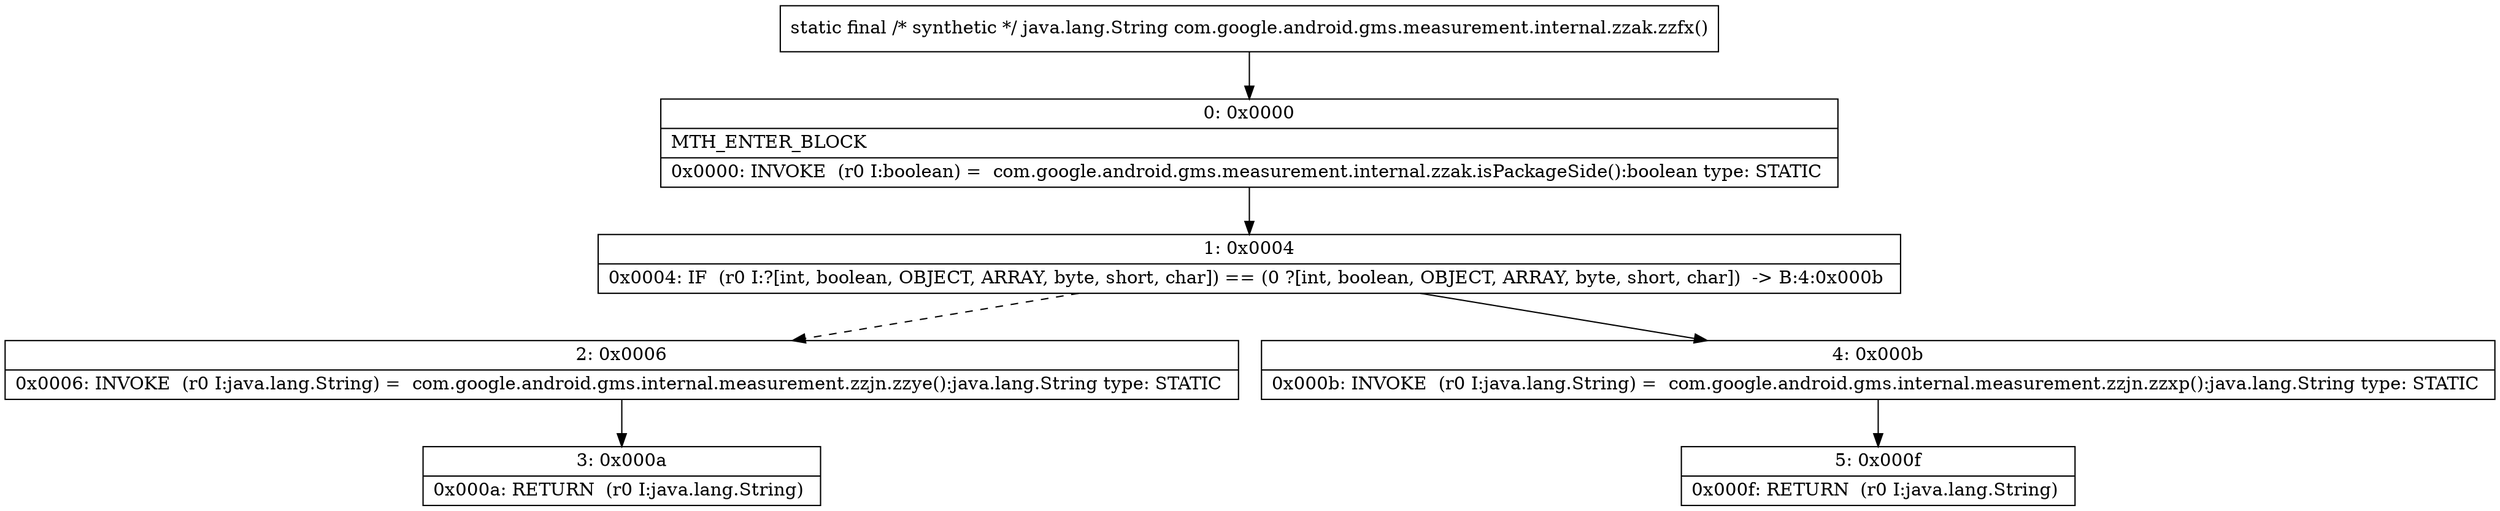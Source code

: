 digraph "CFG forcom.google.android.gms.measurement.internal.zzak.zzfx()Ljava\/lang\/String;" {
Node_0 [shape=record,label="{0\:\ 0x0000|MTH_ENTER_BLOCK\l|0x0000: INVOKE  (r0 I:boolean) =  com.google.android.gms.measurement.internal.zzak.isPackageSide():boolean type: STATIC \l}"];
Node_1 [shape=record,label="{1\:\ 0x0004|0x0004: IF  (r0 I:?[int, boolean, OBJECT, ARRAY, byte, short, char]) == (0 ?[int, boolean, OBJECT, ARRAY, byte, short, char])  \-\> B:4:0x000b \l}"];
Node_2 [shape=record,label="{2\:\ 0x0006|0x0006: INVOKE  (r0 I:java.lang.String) =  com.google.android.gms.internal.measurement.zzjn.zzye():java.lang.String type: STATIC \l}"];
Node_3 [shape=record,label="{3\:\ 0x000a|0x000a: RETURN  (r0 I:java.lang.String) \l}"];
Node_4 [shape=record,label="{4\:\ 0x000b|0x000b: INVOKE  (r0 I:java.lang.String) =  com.google.android.gms.internal.measurement.zzjn.zzxp():java.lang.String type: STATIC \l}"];
Node_5 [shape=record,label="{5\:\ 0x000f|0x000f: RETURN  (r0 I:java.lang.String) \l}"];
MethodNode[shape=record,label="{static final \/* synthetic *\/ java.lang.String com.google.android.gms.measurement.internal.zzak.zzfx() }"];
MethodNode -> Node_0;
Node_0 -> Node_1;
Node_1 -> Node_2[style=dashed];
Node_1 -> Node_4;
Node_2 -> Node_3;
Node_4 -> Node_5;
}

